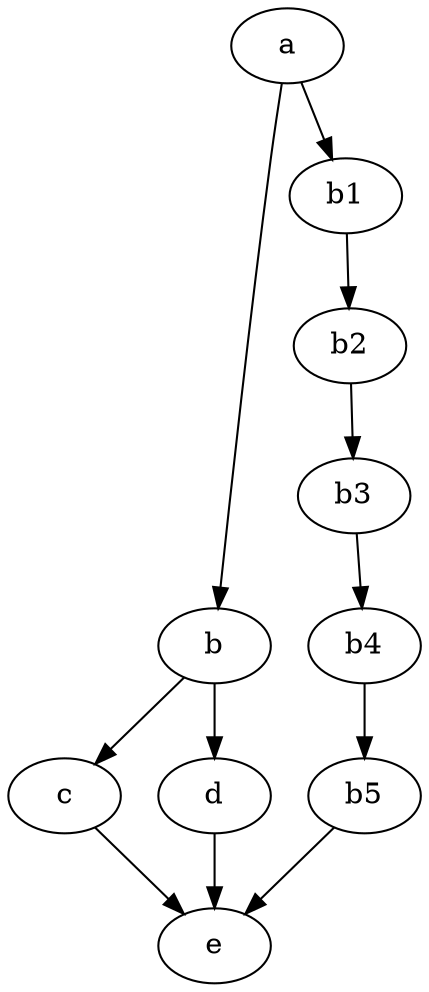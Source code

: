 digraph a {
a -> b;

b -> c;
b -> d;

c -> e;
d -> e;

a -> b1;
b1 -> b2;
b2-> b3;
b3 -> b4;
b4 -> b5;
b5 -> e;

}
